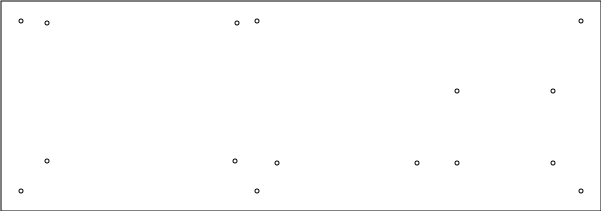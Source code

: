 <?xml version="1.0" encoding="UTF-8"?>
<dia:diagram xmlns:dia="http://www.lysator.liu.se/~alla/dia/">
  <dia:layer name="Tło" visible="true" active="true">
    <dia:object type="Standard - Box" version="0" id="O0">
      <dia:attribute name="obj_pos">
        <dia:point val="0,-10.5"/>
      </dia:attribute>
      <dia:attribute name="obj_bb">
        <dia:rectangle val="-5.877e-39,-10.5;30,5.877e-39"/>
      </dia:attribute>
      <dia:attribute name="elem_corner">
        <dia:point val="0,-10.5"/>
      </dia:attribute>
      <dia:attribute name="elem_width">
        <dia:real val="30"/>
      </dia:attribute>
      <dia:attribute name="elem_height">
        <dia:real val="10.5"/>
      </dia:attribute>
      <dia:attribute name="border_width">
        <dia:real val="1.175e-38"/>
      </dia:attribute>
      <dia:attribute name="show_background">
        <dia:boolean val="false"/>
      </dia:attribute>
    </dia:object>
    <dia:object type="Standard - Ellipse" version="0" id="O1">
      <dia:attribute name="obj_pos">
        <dia:point val="0.9,-1.1"/>
      </dia:attribute>
      <dia:attribute name="obj_bb">
        <dia:rectangle val="0.9,-1.1;1.1,-0.9"/>
      </dia:attribute>
      <dia:attribute name="elem_corner">
        <dia:point val="0.9,-1.1"/>
      </dia:attribute>
      <dia:attribute name="elem_width">
        <dia:real val="0.2"/>
      </dia:attribute>
      <dia:attribute name="elem_height">
        <dia:real val="0.2"/>
      </dia:attribute>
      <dia:attribute name="border_width">
        <dia:real val="1.175e-38"/>
      </dia:attribute>
    </dia:object>
    <dia:object type="Standard - Ellipse" version="0" id="O2">
      <dia:attribute name="obj_pos">
        <dia:point val="2.2,-2.6"/>
      </dia:attribute>
      <dia:attribute name="obj_bb">
        <dia:rectangle val="2.2,-2.6;2.4,-2.4"/>
      </dia:attribute>
      <dia:attribute name="elem_corner">
        <dia:point val="2.2,-2.6"/>
      </dia:attribute>
      <dia:attribute name="elem_width">
        <dia:real val="0.2"/>
      </dia:attribute>
      <dia:attribute name="elem_height">
        <dia:real val="0.2"/>
      </dia:attribute>
      <dia:attribute name="border_width">
        <dia:real val="1.175e-38"/>
      </dia:attribute>
    </dia:object>
    <dia:object type="Standard - Ellipse" version="0" id="O3">
      <dia:attribute name="obj_pos">
        <dia:point val="11.6,-2.6"/>
      </dia:attribute>
      <dia:attribute name="obj_bb">
        <dia:rectangle val="11.6,-2.6;11.8,-2.4"/>
      </dia:attribute>
      <dia:attribute name="elem_corner">
        <dia:point val="11.6,-2.6"/>
      </dia:attribute>
      <dia:attribute name="elem_width">
        <dia:real val="0.2"/>
      </dia:attribute>
      <dia:attribute name="elem_height">
        <dia:real val="0.2"/>
      </dia:attribute>
      <dia:attribute name="border_width">
        <dia:real val="1.175e-38"/>
      </dia:attribute>
    </dia:object>
    <dia:object type="Standard - Ellipse" version="0" id="O4">
      <dia:attribute name="obj_pos">
        <dia:point val="2.2,-9.5"/>
      </dia:attribute>
      <dia:attribute name="obj_bb">
        <dia:rectangle val="2.2,-9.5;2.4,-9.3"/>
      </dia:attribute>
      <dia:attribute name="elem_corner">
        <dia:point val="2.2,-9.5"/>
      </dia:attribute>
      <dia:attribute name="elem_width">
        <dia:real val="0.2"/>
      </dia:attribute>
      <dia:attribute name="elem_height">
        <dia:real val="0.2"/>
      </dia:attribute>
      <dia:attribute name="border_width">
        <dia:real val="1.175e-38"/>
      </dia:attribute>
    </dia:object>
    <dia:object type="Standard - Ellipse" version="0" id="O5">
      <dia:attribute name="obj_pos">
        <dia:point val="11.7,-9.5"/>
      </dia:attribute>
      <dia:attribute name="obj_bb">
        <dia:rectangle val="11.7,-9.5;11.9,-9.3"/>
      </dia:attribute>
      <dia:attribute name="elem_corner">
        <dia:point val="11.7,-9.5"/>
      </dia:attribute>
      <dia:attribute name="elem_width">
        <dia:real val="0.2"/>
      </dia:attribute>
      <dia:attribute name="elem_height">
        <dia:real val="0.2"/>
      </dia:attribute>
      <dia:attribute name="border_width">
        <dia:real val="1.175e-38"/>
      </dia:attribute>
    </dia:object>
    <dia:object type="Standard - Ellipse" version="0" id="O6">
      <dia:attribute name="obj_pos">
        <dia:point val="0.9,-9.6"/>
      </dia:attribute>
      <dia:attribute name="obj_bb">
        <dia:rectangle val="0.9,-9.6;1.1,-9.4"/>
      </dia:attribute>
      <dia:attribute name="elem_corner">
        <dia:point val="0.9,-9.6"/>
      </dia:attribute>
      <dia:attribute name="elem_width">
        <dia:real val="0.2"/>
      </dia:attribute>
      <dia:attribute name="elem_height">
        <dia:real val="0.2"/>
      </dia:attribute>
      <dia:attribute name="border_width">
        <dia:real val="1.175e-38"/>
      </dia:attribute>
    </dia:object>
    <dia:object type="Standard - Ellipse" version="0" id="O7">
      <dia:attribute name="obj_pos">
        <dia:point val="12.7,-1.1"/>
      </dia:attribute>
      <dia:attribute name="obj_bb">
        <dia:rectangle val="12.7,-1.1;12.9,-0.9"/>
      </dia:attribute>
      <dia:attribute name="elem_corner">
        <dia:point val="12.7,-1.1"/>
      </dia:attribute>
      <dia:attribute name="elem_width">
        <dia:real val="0.2"/>
      </dia:attribute>
      <dia:attribute name="elem_height">
        <dia:real val="0.2"/>
      </dia:attribute>
      <dia:attribute name="border_width">
        <dia:real val="1.175e-38"/>
      </dia:attribute>
    </dia:object>
    <dia:object type="Standard - Ellipse" version="0" id="O8">
      <dia:attribute name="obj_pos">
        <dia:point val="12.7,-9.6"/>
      </dia:attribute>
      <dia:attribute name="obj_bb">
        <dia:rectangle val="12.7,-9.6;12.9,-9.4"/>
      </dia:attribute>
      <dia:attribute name="elem_corner">
        <dia:point val="12.7,-9.6"/>
      </dia:attribute>
      <dia:attribute name="elem_width">
        <dia:real val="0.2"/>
      </dia:attribute>
      <dia:attribute name="elem_height">
        <dia:real val="0.2"/>
      </dia:attribute>
      <dia:attribute name="border_width">
        <dia:real val="1.175e-38"/>
      </dia:attribute>
    </dia:object>
    <dia:object type="Standard - Ellipse" version="0" id="O9">
      <dia:attribute name="obj_pos">
        <dia:point val="13.7,-2.5"/>
      </dia:attribute>
      <dia:attribute name="obj_bb">
        <dia:rectangle val="13.7,-2.5;13.9,-2.3"/>
      </dia:attribute>
      <dia:attribute name="elem_corner">
        <dia:point val="13.7,-2.5"/>
      </dia:attribute>
      <dia:attribute name="elem_width">
        <dia:real val="0.2"/>
      </dia:attribute>
      <dia:attribute name="elem_height">
        <dia:real val="0.2"/>
      </dia:attribute>
      <dia:attribute name="border_width">
        <dia:real val="1.175e-38"/>
      </dia:attribute>
    </dia:object>
    <dia:object type="Standard - Ellipse" version="0" id="O10">
      <dia:attribute name="obj_pos">
        <dia:point val="20.7,-2.5"/>
      </dia:attribute>
      <dia:attribute name="obj_bb">
        <dia:rectangle val="20.7,-2.5;20.9,-2.3"/>
      </dia:attribute>
      <dia:attribute name="elem_corner">
        <dia:point val="20.7,-2.5"/>
      </dia:attribute>
      <dia:attribute name="elem_width">
        <dia:real val="0.2"/>
      </dia:attribute>
      <dia:attribute name="elem_height">
        <dia:real val="0.2"/>
      </dia:attribute>
      <dia:attribute name="border_width">
        <dia:real val="1.175e-38"/>
      </dia:attribute>
    </dia:object>
    <dia:object type="Standard - Ellipse" version="0" id="O11">
      <dia:attribute name="obj_pos">
        <dia:point val="28.9,-1.1"/>
      </dia:attribute>
      <dia:attribute name="obj_bb">
        <dia:rectangle val="28.9,-1.1;29.1,-0.9"/>
      </dia:attribute>
      <dia:attribute name="elem_corner">
        <dia:point val="28.9,-1.1"/>
      </dia:attribute>
      <dia:attribute name="elem_width">
        <dia:real val="0.2"/>
      </dia:attribute>
      <dia:attribute name="elem_height">
        <dia:real val="0.2"/>
      </dia:attribute>
      <dia:attribute name="border_width">
        <dia:real val="1.175e-38"/>
      </dia:attribute>
    </dia:object>
    <dia:object type="Standard - Ellipse" version="0" id="O12">
      <dia:attribute name="obj_pos">
        <dia:point val="28.9,-9.6"/>
      </dia:attribute>
      <dia:attribute name="obj_bb">
        <dia:rectangle val="28.9,-9.6;29.1,-9.4"/>
      </dia:attribute>
      <dia:attribute name="elem_corner">
        <dia:point val="28.9,-9.6"/>
      </dia:attribute>
      <dia:attribute name="elem_width">
        <dia:real val="0.2"/>
      </dia:attribute>
      <dia:attribute name="elem_height">
        <dia:real val="0.2"/>
      </dia:attribute>
      <dia:attribute name="border_width">
        <dia:real val="1.175e-38"/>
      </dia:attribute>
    </dia:object>
    <dia:object type="Standard - Ellipse" version="0" id="O13">
      <dia:attribute name="obj_pos">
        <dia:point val="22.7,-2.5"/>
      </dia:attribute>
      <dia:attribute name="obj_bb">
        <dia:rectangle val="22.7,-2.5;22.9,-2.3"/>
      </dia:attribute>
      <dia:attribute name="elem_corner">
        <dia:point val="22.7,-2.5"/>
      </dia:attribute>
      <dia:attribute name="elem_width">
        <dia:real val="0.2"/>
      </dia:attribute>
      <dia:attribute name="elem_height">
        <dia:real val="0.2"/>
      </dia:attribute>
      <dia:attribute name="border_width">
        <dia:real val="1.175e-38"/>
      </dia:attribute>
    </dia:object>
    <dia:object type="Standard - Ellipse" version="0" id="O14">
      <dia:attribute name="obj_pos">
        <dia:point val="27.5,-2.5"/>
      </dia:attribute>
      <dia:attribute name="obj_bb">
        <dia:rectangle val="27.5,-2.5;27.7,-2.3"/>
      </dia:attribute>
      <dia:attribute name="elem_corner">
        <dia:point val="27.5,-2.5"/>
      </dia:attribute>
      <dia:attribute name="elem_width">
        <dia:real val="0.2"/>
      </dia:attribute>
      <dia:attribute name="elem_height">
        <dia:real val="0.2"/>
      </dia:attribute>
      <dia:attribute name="border_width">
        <dia:real val="1.175e-38"/>
      </dia:attribute>
    </dia:object>
    <dia:object type="Standard - Ellipse" version="0" id="O15">
      <dia:attribute name="obj_pos">
        <dia:point val="22.7,-6.1"/>
      </dia:attribute>
      <dia:attribute name="obj_bb">
        <dia:rectangle val="22.7,-6.1;22.9,-5.9"/>
      </dia:attribute>
      <dia:attribute name="elem_corner">
        <dia:point val="22.7,-6.1"/>
      </dia:attribute>
      <dia:attribute name="elem_width">
        <dia:real val="0.2"/>
      </dia:attribute>
      <dia:attribute name="elem_height">
        <dia:real val="0.2"/>
      </dia:attribute>
      <dia:attribute name="border_width">
        <dia:real val="1.175e-38"/>
      </dia:attribute>
    </dia:object>
    <dia:object type="Standard - Ellipse" version="0" id="O16">
      <dia:attribute name="obj_pos">
        <dia:point val="27.5,-6.1"/>
      </dia:attribute>
      <dia:attribute name="obj_bb">
        <dia:rectangle val="27.5,-6.1;27.7,-5.9"/>
      </dia:attribute>
      <dia:attribute name="elem_corner">
        <dia:point val="27.5,-6.1"/>
      </dia:attribute>
      <dia:attribute name="elem_width">
        <dia:real val="0.2"/>
      </dia:attribute>
      <dia:attribute name="elem_height">
        <dia:real val="0.2"/>
      </dia:attribute>
      <dia:attribute name="border_width">
        <dia:real val="1.175e-38"/>
      </dia:attribute>
    </dia:object>
  </dia:layer>
</dia:diagram>
